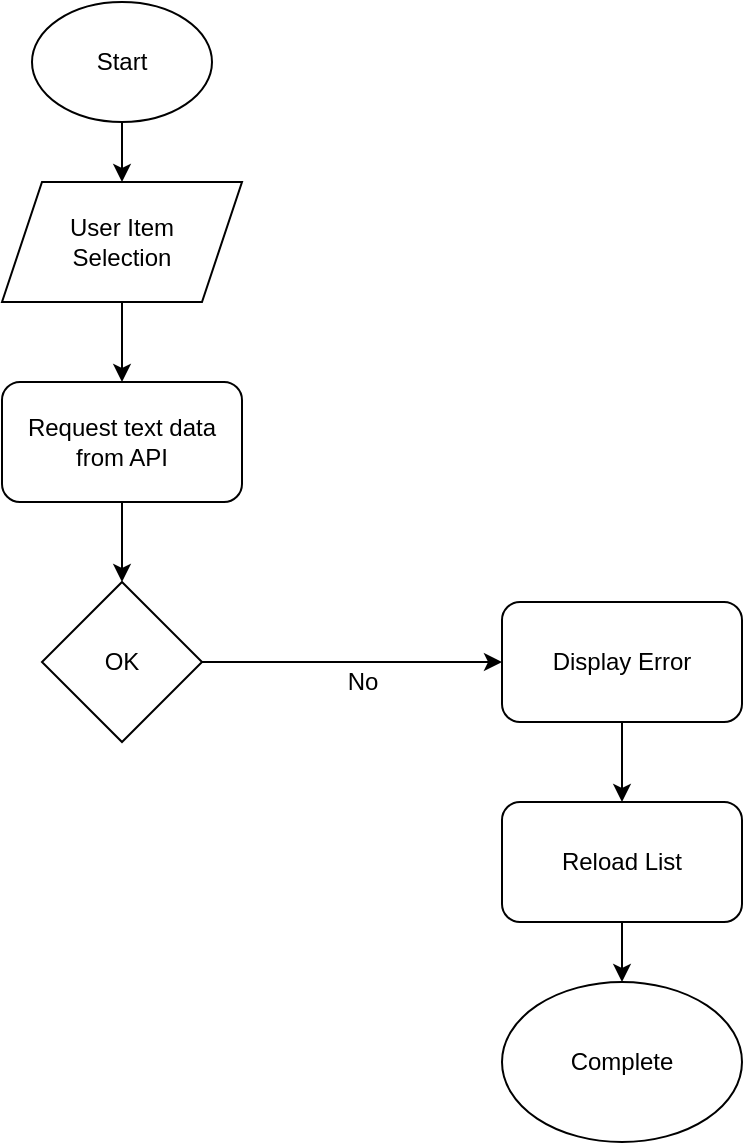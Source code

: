 <mxfile version="18.1.3" type="github">
  <diagram id="C5RBs43oDa-KdzZeNtuy" name="Page-1">
    <mxGraphModel dx="868" dy="440" grid="1" gridSize="10" guides="1" tooltips="1" connect="1" arrows="1" fold="1" page="1" pageScale="1" pageWidth="827" pageHeight="1169" math="0" shadow="0">
      <root>
        <mxCell id="WIyWlLk6GJQsqaUBKTNV-0" />
        <mxCell id="WIyWlLk6GJQsqaUBKTNV-1" parent="WIyWlLk6GJQsqaUBKTNV-0" />
        <mxCell id="9rcI5K_eGC0afjevRIX6-4" value="" style="edgeStyle=orthogonalEdgeStyle;rounded=0;orthogonalLoop=1;jettySize=auto;html=1;" edge="1" parent="WIyWlLk6GJQsqaUBKTNV-1" source="9rcI5K_eGC0afjevRIX6-1" target="9rcI5K_eGC0afjevRIX6-2">
          <mxGeometry relative="1" as="geometry" />
        </mxCell>
        <mxCell id="9rcI5K_eGC0afjevRIX6-1" value="Start" style="ellipse;whiteSpace=wrap;html=1;" vertex="1" parent="WIyWlLk6GJQsqaUBKTNV-1">
          <mxGeometry x="115" y="80" width="90" height="60" as="geometry" />
        </mxCell>
        <mxCell id="9rcI5K_eGC0afjevRIX6-6" value="" style="edgeStyle=orthogonalEdgeStyle;rounded=0;orthogonalLoop=1;jettySize=auto;html=1;" edge="1" parent="WIyWlLk6GJQsqaUBKTNV-1" source="9rcI5K_eGC0afjevRIX6-2" target="9rcI5K_eGC0afjevRIX6-5">
          <mxGeometry relative="1" as="geometry" />
        </mxCell>
        <mxCell id="9rcI5K_eGC0afjevRIX6-2" value="User Item &lt;br&gt;Selection" style="shape=parallelogram;perimeter=parallelogramPerimeter;whiteSpace=wrap;html=1;fixedSize=1;" vertex="1" parent="WIyWlLk6GJQsqaUBKTNV-1">
          <mxGeometry x="100" y="170" width="120" height="60" as="geometry" />
        </mxCell>
        <mxCell id="9rcI5K_eGC0afjevRIX6-8" value="" style="edgeStyle=orthogonalEdgeStyle;rounded=0;orthogonalLoop=1;jettySize=auto;html=1;" edge="1" parent="WIyWlLk6GJQsqaUBKTNV-1" source="9rcI5K_eGC0afjevRIX6-5" target="9rcI5K_eGC0afjevRIX6-7">
          <mxGeometry relative="1" as="geometry" />
        </mxCell>
        <mxCell id="9rcI5K_eGC0afjevRIX6-5" value="Request text data&lt;br&gt;from API" style="rounded=1;whiteSpace=wrap;html=1;" vertex="1" parent="WIyWlLk6GJQsqaUBKTNV-1">
          <mxGeometry x="100" y="270" width="120" height="60" as="geometry" />
        </mxCell>
        <mxCell id="9rcI5K_eGC0afjevRIX6-15" value="" style="edgeStyle=orthogonalEdgeStyle;rounded=0;orthogonalLoop=1;jettySize=auto;html=1;" edge="1" parent="WIyWlLk6GJQsqaUBKTNV-1" source="9rcI5K_eGC0afjevRIX6-7" target="9rcI5K_eGC0afjevRIX6-10">
          <mxGeometry relative="1" as="geometry" />
        </mxCell>
        <mxCell id="9rcI5K_eGC0afjevRIX6-7" value="OK" style="rhombus;whiteSpace=wrap;html=1;" vertex="1" parent="WIyWlLk6GJQsqaUBKTNV-1">
          <mxGeometry x="120" y="370" width="80" height="80" as="geometry" />
        </mxCell>
        <mxCell id="9rcI5K_eGC0afjevRIX6-17" value="" style="edgeStyle=orthogonalEdgeStyle;rounded=0;orthogonalLoop=1;jettySize=auto;html=1;" edge="1" parent="WIyWlLk6GJQsqaUBKTNV-1" source="9rcI5K_eGC0afjevRIX6-9" target="9rcI5K_eGC0afjevRIX6-11">
          <mxGeometry relative="1" as="geometry" />
        </mxCell>
        <mxCell id="9rcI5K_eGC0afjevRIX6-9" value="Reload List" style="rounded=1;whiteSpace=wrap;html=1;" vertex="1" parent="WIyWlLk6GJQsqaUBKTNV-1">
          <mxGeometry x="350" y="480" width="120" height="60" as="geometry" />
        </mxCell>
        <mxCell id="9rcI5K_eGC0afjevRIX6-16" value="" style="edgeStyle=orthogonalEdgeStyle;rounded=0;orthogonalLoop=1;jettySize=auto;html=1;" edge="1" parent="WIyWlLk6GJQsqaUBKTNV-1" source="9rcI5K_eGC0afjevRIX6-10" target="9rcI5K_eGC0afjevRIX6-9">
          <mxGeometry relative="1" as="geometry" />
        </mxCell>
        <mxCell id="9rcI5K_eGC0afjevRIX6-10" value="Display Error" style="rounded=1;whiteSpace=wrap;html=1;" vertex="1" parent="WIyWlLk6GJQsqaUBKTNV-1">
          <mxGeometry x="350" y="380" width="120" height="60" as="geometry" />
        </mxCell>
        <mxCell id="9rcI5K_eGC0afjevRIX6-11" value="Complete" style="ellipse;whiteSpace=wrap;html=1;" vertex="1" parent="WIyWlLk6GJQsqaUBKTNV-1">
          <mxGeometry x="350" y="570" width="120" height="80" as="geometry" />
        </mxCell>
        <mxCell id="9rcI5K_eGC0afjevRIX6-18" value="No" style="text;html=1;resizable=0;autosize=1;align=center;verticalAlign=middle;points=[];fillColor=none;strokeColor=none;rounded=0;" vertex="1" parent="WIyWlLk6GJQsqaUBKTNV-1">
          <mxGeometry x="265" y="410" width="30" height="20" as="geometry" />
        </mxCell>
      </root>
    </mxGraphModel>
  </diagram>
</mxfile>
